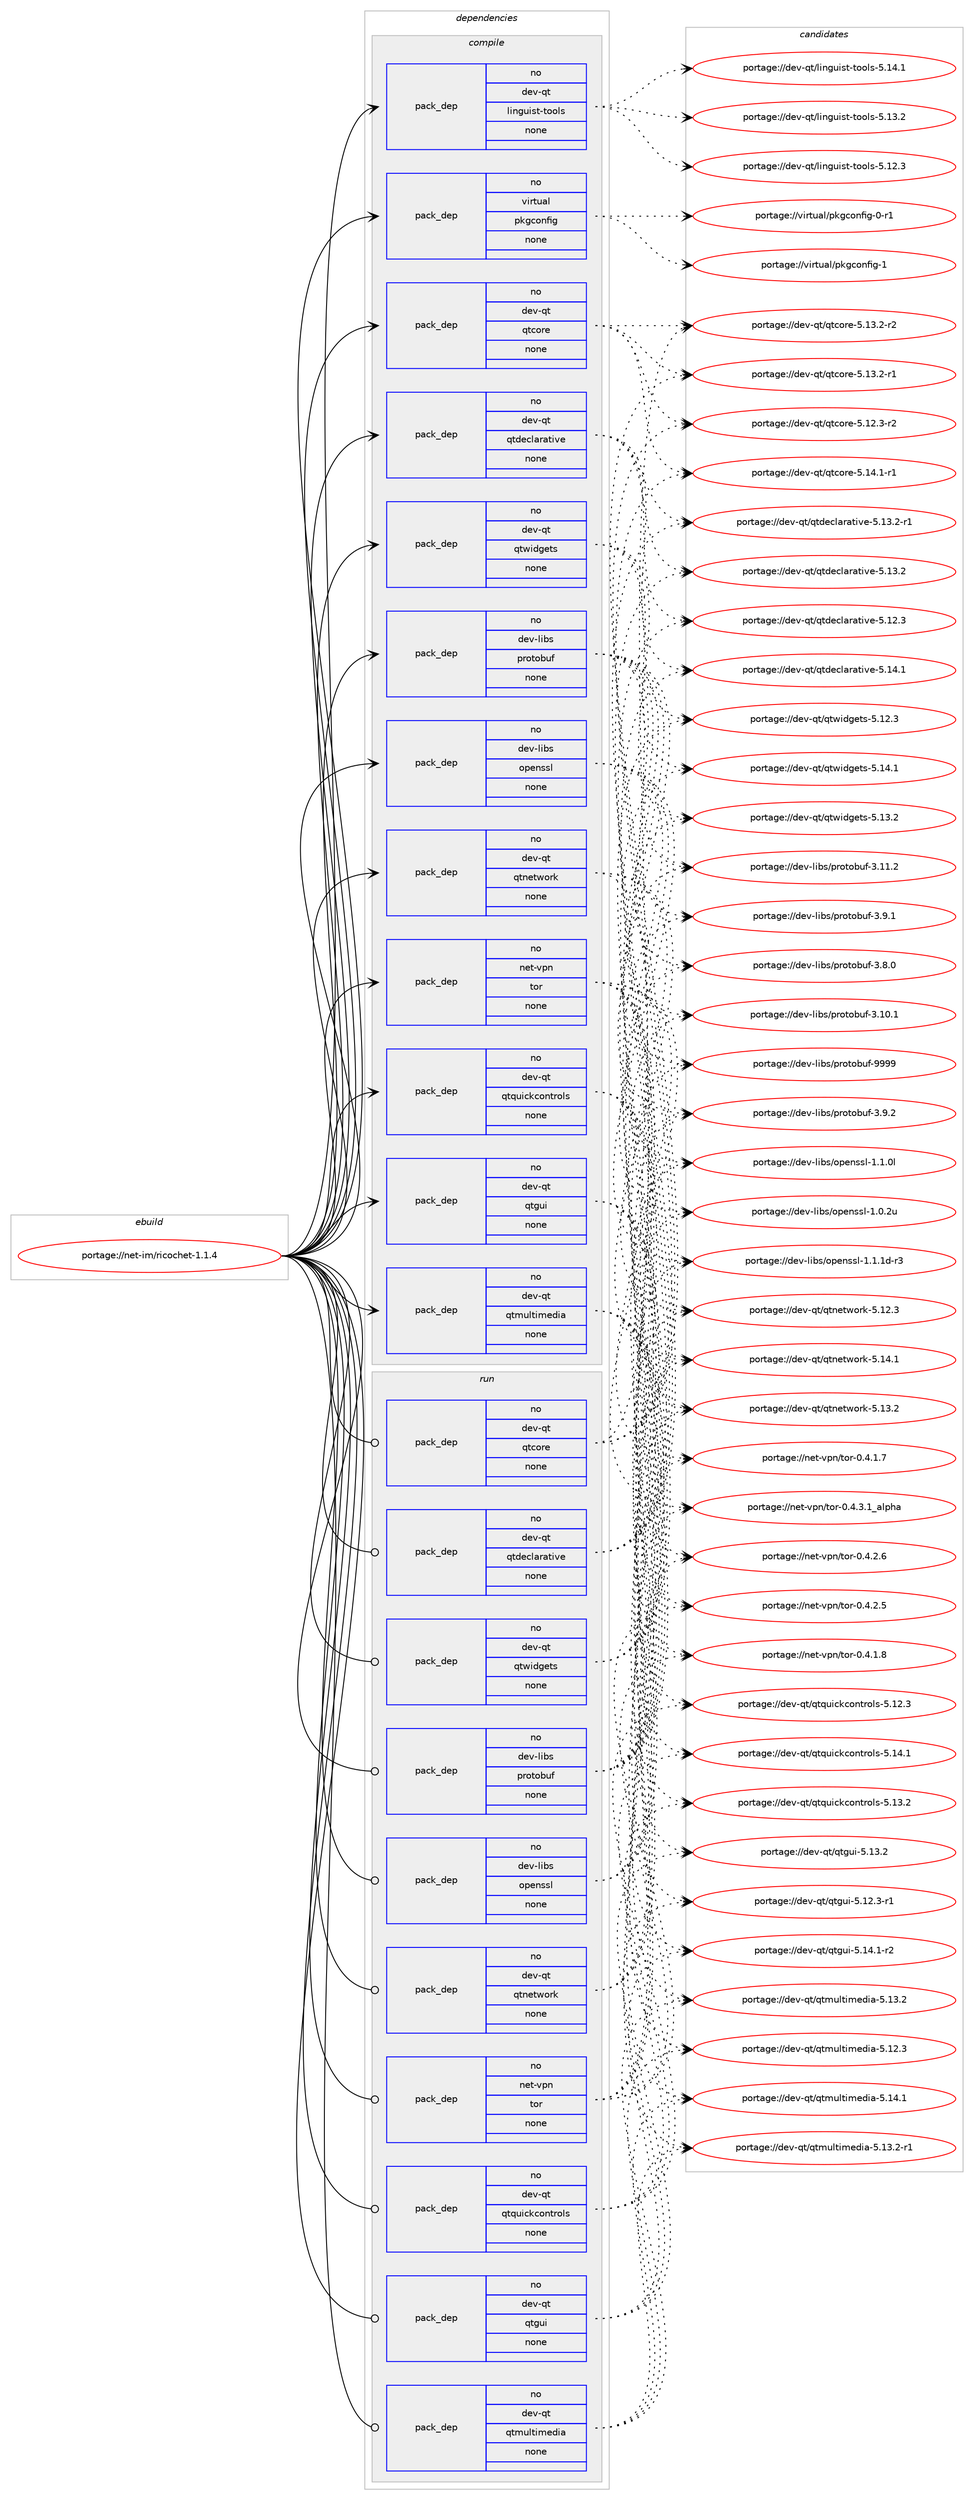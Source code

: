 digraph prolog {

# *************
# Graph options
# *************

newrank=true;
concentrate=true;
compound=true;
graph [rankdir=LR,fontname=Helvetica,fontsize=10,ranksep=1.5];#, ranksep=2.5, nodesep=0.2];
edge  [arrowhead=vee];
node  [fontname=Helvetica,fontsize=10];

# **********
# The ebuild
# **********

subgraph cluster_leftcol {
color=gray;
rank=same;
label=<<i>ebuild</i>>;
id [label="portage://net-im/ricochet-1.1.4", color=red, width=4, href="../net-im/ricochet-1.1.4.svg"];
}

# ****************
# The dependencies
# ****************

subgraph cluster_midcol {
color=gray;
label=<<i>dependencies</i>>;
subgraph cluster_compile {
fillcolor="#eeeeee";
style=filled;
label=<<i>compile</i>>;
subgraph pack98430 {
dependency128137 [label=<<TABLE BORDER="0" CELLBORDER="1" CELLSPACING="0" CELLPADDING="4" WIDTH="220"><TR><TD ROWSPAN="6" CELLPADDING="30">pack_dep</TD></TR><TR><TD WIDTH="110">no</TD></TR><TR><TD>dev-libs</TD></TR><TR><TD>openssl</TD></TR><TR><TD>none</TD></TR><TR><TD></TD></TR></TABLE>>, shape=none, color=blue];
}
id:e -> dependency128137:w [weight=20,style="solid",arrowhead="vee"];
subgraph pack98431 {
dependency128138 [label=<<TABLE BORDER="0" CELLBORDER="1" CELLSPACING="0" CELLPADDING="4" WIDTH="220"><TR><TD ROWSPAN="6" CELLPADDING="30">pack_dep</TD></TR><TR><TD WIDTH="110">no</TD></TR><TR><TD>dev-libs</TD></TR><TR><TD>protobuf</TD></TR><TR><TD>none</TD></TR><TR><TD></TD></TR></TABLE>>, shape=none, color=blue];
}
id:e -> dependency128138:w [weight=20,style="solid",arrowhead="vee"];
subgraph pack98432 {
dependency128139 [label=<<TABLE BORDER="0" CELLBORDER="1" CELLSPACING="0" CELLPADDING="4" WIDTH="220"><TR><TD ROWSPAN="6" CELLPADDING="30">pack_dep</TD></TR><TR><TD WIDTH="110">no</TD></TR><TR><TD>dev-qt</TD></TR><TR><TD>linguist-tools</TD></TR><TR><TD>none</TD></TR><TR><TD></TD></TR></TABLE>>, shape=none, color=blue];
}
id:e -> dependency128139:w [weight=20,style="solid",arrowhead="vee"];
subgraph pack98433 {
dependency128140 [label=<<TABLE BORDER="0" CELLBORDER="1" CELLSPACING="0" CELLPADDING="4" WIDTH="220"><TR><TD ROWSPAN="6" CELLPADDING="30">pack_dep</TD></TR><TR><TD WIDTH="110">no</TD></TR><TR><TD>dev-qt</TD></TR><TR><TD>qtcore</TD></TR><TR><TD>none</TD></TR><TR><TD></TD></TR></TABLE>>, shape=none, color=blue];
}
id:e -> dependency128140:w [weight=20,style="solid",arrowhead="vee"];
subgraph pack98434 {
dependency128141 [label=<<TABLE BORDER="0" CELLBORDER="1" CELLSPACING="0" CELLPADDING="4" WIDTH="220"><TR><TD ROWSPAN="6" CELLPADDING="30">pack_dep</TD></TR><TR><TD WIDTH="110">no</TD></TR><TR><TD>dev-qt</TD></TR><TR><TD>qtdeclarative</TD></TR><TR><TD>none</TD></TR><TR><TD></TD></TR></TABLE>>, shape=none, color=blue];
}
id:e -> dependency128141:w [weight=20,style="solid",arrowhead="vee"];
subgraph pack98435 {
dependency128142 [label=<<TABLE BORDER="0" CELLBORDER="1" CELLSPACING="0" CELLPADDING="4" WIDTH="220"><TR><TD ROWSPAN="6" CELLPADDING="30">pack_dep</TD></TR><TR><TD WIDTH="110">no</TD></TR><TR><TD>dev-qt</TD></TR><TR><TD>qtgui</TD></TR><TR><TD>none</TD></TR><TR><TD></TD></TR></TABLE>>, shape=none, color=blue];
}
id:e -> dependency128142:w [weight=20,style="solid",arrowhead="vee"];
subgraph pack98436 {
dependency128143 [label=<<TABLE BORDER="0" CELLBORDER="1" CELLSPACING="0" CELLPADDING="4" WIDTH="220"><TR><TD ROWSPAN="6" CELLPADDING="30">pack_dep</TD></TR><TR><TD WIDTH="110">no</TD></TR><TR><TD>dev-qt</TD></TR><TR><TD>qtmultimedia</TD></TR><TR><TD>none</TD></TR><TR><TD></TD></TR></TABLE>>, shape=none, color=blue];
}
id:e -> dependency128143:w [weight=20,style="solid",arrowhead="vee"];
subgraph pack98437 {
dependency128144 [label=<<TABLE BORDER="0" CELLBORDER="1" CELLSPACING="0" CELLPADDING="4" WIDTH="220"><TR><TD ROWSPAN="6" CELLPADDING="30">pack_dep</TD></TR><TR><TD WIDTH="110">no</TD></TR><TR><TD>dev-qt</TD></TR><TR><TD>qtnetwork</TD></TR><TR><TD>none</TD></TR><TR><TD></TD></TR></TABLE>>, shape=none, color=blue];
}
id:e -> dependency128144:w [weight=20,style="solid",arrowhead="vee"];
subgraph pack98438 {
dependency128145 [label=<<TABLE BORDER="0" CELLBORDER="1" CELLSPACING="0" CELLPADDING="4" WIDTH="220"><TR><TD ROWSPAN="6" CELLPADDING="30">pack_dep</TD></TR><TR><TD WIDTH="110">no</TD></TR><TR><TD>dev-qt</TD></TR><TR><TD>qtquickcontrols</TD></TR><TR><TD>none</TD></TR><TR><TD></TD></TR></TABLE>>, shape=none, color=blue];
}
id:e -> dependency128145:w [weight=20,style="solid",arrowhead="vee"];
subgraph pack98439 {
dependency128146 [label=<<TABLE BORDER="0" CELLBORDER="1" CELLSPACING="0" CELLPADDING="4" WIDTH="220"><TR><TD ROWSPAN="6" CELLPADDING="30">pack_dep</TD></TR><TR><TD WIDTH="110">no</TD></TR><TR><TD>dev-qt</TD></TR><TR><TD>qtwidgets</TD></TR><TR><TD>none</TD></TR><TR><TD></TD></TR></TABLE>>, shape=none, color=blue];
}
id:e -> dependency128146:w [weight=20,style="solid",arrowhead="vee"];
subgraph pack98440 {
dependency128147 [label=<<TABLE BORDER="0" CELLBORDER="1" CELLSPACING="0" CELLPADDING="4" WIDTH="220"><TR><TD ROWSPAN="6" CELLPADDING="30">pack_dep</TD></TR><TR><TD WIDTH="110">no</TD></TR><TR><TD>net-vpn</TD></TR><TR><TD>tor</TD></TR><TR><TD>none</TD></TR><TR><TD></TD></TR></TABLE>>, shape=none, color=blue];
}
id:e -> dependency128147:w [weight=20,style="solid",arrowhead="vee"];
subgraph pack98441 {
dependency128148 [label=<<TABLE BORDER="0" CELLBORDER="1" CELLSPACING="0" CELLPADDING="4" WIDTH="220"><TR><TD ROWSPAN="6" CELLPADDING="30">pack_dep</TD></TR><TR><TD WIDTH="110">no</TD></TR><TR><TD>virtual</TD></TR><TR><TD>pkgconfig</TD></TR><TR><TD>none</TD></TR><TR><TD></TD></TR></TABLE>>, shape=none, color=blue];
}
id:e -> dependency128148:w [weight=20,style="solid",arrowhead="vee"];
}
subgraph cluster_compileandrun {
fillcolor="#eeeeee";
style=filled;
label=<<i>compile and run</i>>;
}
subgraph cluster_run {
fillcolor="#eeeeee";
style=filled;
label=<<i>run</i>>;
subgraph pack98442 {
dependency128149 [label=<<TABLE BORDER="0" CELLBORDER="1" CELLSPACING="0" CELLPADDING="4" WIDTH="220"><TR><TD ROWSPAN="6" CELLPADDING="30">pack_dep</TD></TR><TR><TD WIDTH="110">no</TD></TR><TR><TD>dev-libs</TD></TR><TR><TD>openssl</TD></TR><TR><TD>none</TD></TR><TR><TD></TD></TR></TABLE>>, shape=none, color=blue];
}
id:e -> dependency128149:w [weight=20,style="solid",arrowhead="odot"];
subgraph pack98443 {
dependency128150 [label=<<TABLE BORDER="0" CELLBORDER="1" CELLSPACING="0" CELLPADDING="4" WIDTH="220"><TR><TD ROWSPAN="6" CELLPADDING="30">pack_dep</TD></TR><TR><TD WIDTH="110">no</TD></TR><TR><TD>dev-libs</TD></TR><TR><TD>protobuf</TD></TR><TR><TD>none</TD></TR><TR><TD></TD></TR></TABLE>>, shape=none, color=blue];
}
id:e -> dependency128150:w [weight=20,style="solid",arrowhead="odot"];
subgraph pack98444 {
dependency128151 [label=<<TABLE BORDER="0" CELLBORDER="1" CELLSPACING="0" CELLPADDING="4" WIDTH="220"><TR><TD ROWSPAN="6" CELLPADDING="30">pack_dep</TD></TR><TR><TD WIDTH="110">no</TD></TR><TR><TD>dev-qt</TD></TR><TR><TD>qtcore</TD></TR><TR><TD>none</TD></TR><TR><TD></TD></TR></TABLE>>, shape=none, color=blue];
}
id:e -> dependency128151:w [weight=20,style="solid",arrowhead="odot"];
subgraph pack98445 {
dependency128152 [label=<<TABLE BORDER="0" CELLBORDER="1" CELLSPACING="0" CELLPADDING="4" WIDTH="220"><TR><TD ROWSPAN="6" CELLPADDING="30">pack_dep</TD></TR><TR><TD WIDTH="110">no</TD></TR><TR><TD>dev-qt</TD></TR><TR><TD>qtdeclarative</TD></TR><TR><TD>none</TD></TR><TR><TD></TD></TR></TABLE>>, shape=none, color=blue];
}
id:e -> dependency128152:w [weight=20,style="solid",arrowhead="odot"];
subgraph pack98446 {
dependency128153 [label=<<TABLE BORDER="0" CELLBORDER="1" CELLSPACING="0" CELLPADDING="4" WIDTH="220"><TR><TD ROWSPAN="6" CELLPADDING="30">pack_dep</TD></TR><TR><TD WIDTH="110">no</TD></TR><TR><TD>dev-qt</TD></TR><TR><TD>qtgui</TD></TR><TR><TD>none</TD></TR><TR><TD></TD></TR></TABLE>>, shape=none, color=blue];
}
id:e -> dependency128153:w [weight=20,style="solid",arrowhead="odot"];
subgraph pack98447 {
dependency128154 [label=<<TABLE BORDER="0" CELLBORDER="1" CELLSPACING="0" CELLPADDING="4" WIDTH="220"><TR><TD ROWSPAN="6" CELLPADDING="30">pack_dep</TD></TR><TR><TD WIDTH="110">no</TD></TR><TR><TD>dev-qt</TD></TR><TR><TD>qtmultimedia</TD></TR><TR><TD>none</TD></TR><TR><TD></TD></TR></TABLE>>, shape=none, color=blue];
}
id:e -> dependency128154:w [weight=20,style="solid",arrowhead="odot"];
subgraph pack98448 {
dependency128155 [label=<<TABLE BORDER="0" CELLBORDER="1" CELLSPACING="0" CELLPADDING="4" WIDTH="220"><TR><TD ROWSPAN="6" CELLPADDING="30">pack_dep</TD></TR><TR><TD WIDTH="110">no</TD></TR><TR><TD>dev-qt</TD></TR><TR><TD>qtnetwork</TD></TR><TR><TD>none</TD></TR><TR><TD></TD></TR></TABLE>>, shape=none, color=blue];
}
id:e -> dependency128155:w [weight=20,style="solid",arrowhead="odot"];
subgraph pack98449 {
dependency128156 [label=<<TABLE BORDER="0" CELLBORDER="1" CELLSPACING="0" CELLPADDING="4" WIDTH="220"><TR><TD ROWSPAN="6" CELLPADDING="30">pack_dep</TD></TR><TR><TD WIDTH="110">no</TD></TR><TR><TD>dev-qt</TD></TR><TR><TD>qtquickcontrols</TD></TR><TR><TD>none</TD></TR><TR><TD></TD></TR></TABLE>>, shape=none, color=blue];
}
id:e -> dependency128156:w [weight=20,style="solid",arrowhead="odot"];
subgraph pack98450 {
dependency128157 [label=<<TABLE BORDER="0" CELLBORDER="1" CELLSPACING="0" CELLPADDING="4" WIDTH="220"><TR><TD ROWSPAN="6" CELLPADDING="30">pack_dep</TD></TR><TR><TD WIDTH="110">no</TD></TR><TR><TD>dev-qt</TD></TR><TR><TD>qtwidgets</TD></TR><TR><TD>none</TD></TR><TR><TD></TD></TR></TABLE>>, shape=none, color=blue];
}
id:e -> dependency128157:w [weight=20,style="solid",arrowhead="odot"];
subgraph pack98451 {
dependency128158 [label=<<TABLE BORDER="0" CELLBORDER="1" CELLSPACING="0" CELLPADDING="4" WIDTH="220"><TR><TD ROWSPAN="6" CELLPADDING="30">pack_dep</TD></TR><TR><TD WIDTH="110">no</TD></TR><TR><TD>net-vpn</TD></TR><TR><TD>tor</TD></TR><TR><TD>none</TD></TR><TR><TD></TD></TR></TABLE>>, shape=none, color=blue];
}
id:e -> dependency128158:w [weight=20,style="solid",arrowhead="odot"];
}
}

# **************
# The candidates
# **************

subgraph cluster_choices {
rank=same;
color=gray;
label=<<i>candidates</i>>;

subgraph choice98430 {
color=black;
nodesep=1;
choice1001011184510810598115471111121011101151151084549464946491004511451 [label="portage://dev-libs/openssl-1.1.1d-r3", color=red, width=4,href="../dev-libs/openssl-1.1.1d-r3.svg"];
choice100101118451081059811547111112101110115115108454946494648108 [label="portage://dev-libs/openssl-1.1.0l", color=red, width=4,href="../dev-libs/openssl-1.1.0l.svg"];
choice100101118451081059811547111112101110115115108454946484650117 [label="portage://dev-libs/openssl-1.0.2u", color=red, width=4,href="../dev-libs/openssl-1.0.2u.svg"];
dependency128137:e -> choice1001011184510810598115471111121011101151151084549464946491004511451:w [style=dotted,weight="100"];
dependency128137:e -> choice100101118451081059811547111112101110115115108454946494648108:w [style=dotted,weight="100"];
dependency128137:e -> choice100101118451081059811547111112101110115115108454946484650117:w [style=dotted,weight="100"];
}
subgraph choice98431 {
color=black;
nodesep=1;
choice100101118451081059811547112114111116111981171024557575757 [label="portage://dev-libs/protobuf-9999", color=red, width=4,href="../dev-libs/protobuf-9999.svg"];
choice10010111845108105981154711211411111611198117102455146574650 [label="portage://dev-libs/protobuf-3.9.2", color=red, width=4,href="../dev-libs/protobuf-3.9.2.svg"];
choice10010111845108105981154711211411111611198117102455146574649 [label="portage://dev-libs/protobuf-3.9.1", color=red, width=4,href="../dev-libs/protobuf-3.9.1.svg"];
choice10010111845108105981154711211411111611198117102455146564648 [label="portage://dev-libs/protobuf-3.8.0", color=red, width=4,href="../dev-libs/protobuf-3.8.0.svg"];
choice1001011184510810598115471121141111161119811710245514649494650 [label="portage://dev-libs/protobuf-3.11.2", color=red, width=4,href="../dev-libs/protobuf-3.11.2.svg"];
choice1001011184510810598115471121141111161119811710245514649484649 [label="portage://dev-libs/protobuf-3.10.1", color=red, width=4,href="../dev-libs/protobuf-3.10.1.svg"];
dependency128138:e -> choice100101118451081059811547112114111116111981171024557575757:w [style=dotted,weight="100"];
dependency128138:e -> choice10010111845108105981154711211411111611198117102455146574650:w [style=dotted,weight="100"];
dependency128138:e -> choice10010111845108105981154711211411111611198117102455146574649:w [style=dotted,weight="100"];
dependency128138:e -> choice10010111845108105981154711211411111611198117102455146564648:w [style=dotted,weight="100"];
dependency128138:e -> choice1001011184510810598115471121141111161119811710245514649494650:w [style=dotted,weight="100"];
dependency128138:e -> choice1001011184510810598115471121141111161119811710245514649484649:w [style=dotted,weight="100"];
}
subgraph choice98432 {
color=black;
nodesep=1;
choice10010111845113116471081051101031171051151164511611111110811545534649524649 [label="portage://dev-qt/linguist-tools-5.14.1", color=red, width=4,href="../dev-qt/linguist-tools-5.14.1.svg"];
choice10010111845113116471081051101031171051151164511611111110811545534649514650 [label="portage://dev-qt/linguist-tools-5.13.2", color=red, width=4,href="../dev-qt/linguist-tools-5.13.2.svg"];
choice10010111845113116471081051101031171051151164511611111110811545534649504651 [label="portage://dev-qt/linguist-tools-5.12.3", color=red, width=4,href="../dev-qt/linguist-tools-5.12.3.svg"];
dependency128139:e -> choice10010111845113116471081051101031171051151164511611111110811545534649524649:w [style=dotted,weight="100"];
dependency128139:e -> choice10010111845113116471081051101031171051151164511611111110811545534649514650:w [style=dotted,weight="100"];
dependency128139:e -> choice10010111845113116471081051101031171051151164511611111110811545534649504651:w [style=dotted,weight="100"];
}
subgraph choice98433 {
color=black;
nodesep=1;
choice100101118451131164711311699111114101455346495246494511449 [label="portage://dev-qt/qtcore-5.14.1-r1", color=red, width=4,href="../dev-qt/qtcore-5.14.1-r1.svg"];
choice100101118451131164711311699111114101455346495146504511450 [label="portage://dev-qt/qtcore-5.13.2-r2", color=red, width=4,href="../dev-qt/qtcore-5.13.2-r2.svg"];
choice100101118451131164711311699111114101455346495146504511449 [label="portage://dev-qt/qtcore-5.13.2-r1", color=red, width=4,href="../dev-qt/qtcore-5.13.2-r1.svg"];
choice100101118451131164711311699111114101455346495046514511450 [label="portage://dev-qt/qtcore-5.12.3-r2", color=red, width=4,href="../dev-qt/qtcore-5.12.3-r2.svg"];
dependency128140:e -> choice100101118451131164711311699111114101455346495246494511449:w [style=dotted,weight="100"];
dependency128140:e -> choice100101118451131164711311699111114101455346495146504511450:w [style=dotted,weight="100"];
dependency128140:e -> choice100101118451131164711311699111114101455346495146504511449:w [style=dotted,weight="100"];
dependency128140:e -> choice100101118451131164711311699111114101455346495046514511450:w [style=dotted,weight="100"];
}
subgraph choice98434 {
color=black;
nodesep=1;
choice100101118451131164711311610010199108971149711610511810145534649524649 [label="portage://dev-qt/qtdeclarative-5.14.1", color=red, width=4,href="../dev-qt/qtdeclarative-5.14.1.svg"];
choice1001011184511311647113116100101991089711497116105118101455346495146504511449 [label="portage://dev-qt/qtdeclarative-5.13.2-r1", color=red, width=4,href="../dev-qt/qtdeclarative-5.13.2-r1.svg"];
choice100101118451131164711311610010199108971149711610511810145534649514650 [label="portage://dev-qt/qtdeclarative-5.13.2", color=red, width=4,href="../dev-qt/qtdeclarative-5.13.2.svg"];
choice100101118451131164711311610010199108971149711610511810145534649504651 [label="portage://dev-qt/qtdeclarative-5.12.3", color=red, width=4,href="../dev-qt/qtdeclarative-5.12.3.svg"];
dependency128141:e -> choice100101118451131164711311610010199108971149711610511810145534649524649:w [style=dotted,weight="100"];
dependency128141:e -> choice1001011184511311647113116100101991089711497116105118101455346495146504511449:w [style=dotted,weight="100"];
dependency128141:e -> choice100101118451131164711311610010199108971149711610511810145534649514650:w [style=dotted,weight="100"];
dependency128141:e -> choice100101118451131164711311610010199108971149711610511810145534649504651:w [style=dotted,weight="100"];
}
subgraph choice98435 {
color=black;
nodesep=1;
choice1001011184511311647113116103117105455346495246494511450 [label="portage://dev-qt/qtgui-5.14.1-r2", color=red, width=4,href="../dev-qt/qtgui-5.14.1-r2.svg"];
choice100101118451131164711311610311710545534649514650 [label="portage://dev-qt/qtgui-5.13.2", color=red, width=4,href="../dev-qt/qtgui-5.13.2.svg"];
choice1001011184511311647113116103117105455346495046514511449 [label="portage://dev-qt/qtgui-5.12.3-r1", color=red, width=4,href="../dev-qt/qtgui-5.12.3-r1.svg"];
dependency128142:e -> choice1001011184511311647113116103117105455346495246494511450:w [style=dotted,weight="100"];
dependency128142:e -> choice100101118451131164711311610311710545534649514650:w [style=dotted,weight="100"];
dependency128142:e -> choice1001011184511311647113116103117105455346495046514511449:w [style=dotted,weight="100"];
}
subgraph choice98436 {
color=black;
nodesep=1;
choice10010111845113116471131161091171081161051091011001059745534649524649 [label="portage://dev-qt/qtmultimedia-5.14.1", color=red, width=4,href="../dev-qt/qtmultimedia-5.14.1.svg"];
choice100101118451131164711311610911710811610510910110010597455346495146504511449 [label="portage://dev-qt/qtmultimedia-5.13.2-r1", color=red, width=4,href="../dev-qt/qtmultimedia-5.13.2-r1.svg"];
choice10010111845113116471131161091171081161051091011001059745534649514650 [label="portage://dev-qt/qtmultimedia-5.13.2", color=red, width=4,href="../dev-qt/qtmultimedia-5.13.2.svg"];
choice10010111845113116471131161091171081161051091011001059745534649504651 [label="portage://dev-qt/qtmultimedia-5.12.3", color=red, width=4,href="../dev-qt/qtmultimedia-5.12.3.svg"];
dependency128143:e -> choice10010111845113116471131161091171081161051091011001059745534649524649:w [style=dotted,weight="100"];
dependency128143:e -> choice100101118451131164711311610911710811610510910110010597455346495146504511449:w [style=dotted,weight="100"];
dependency128143:e -> choice10010111845113116471131161091171081161051091011001059745534649514650:w [style=dotted,weight="100"];
dependency128143:e -> choice10010111845113116471131161091171081161051091011001059745534649504651:w [style=dotted,weight="100"];
}
subgraph choice98437 {
color=black;
nodesep=1;
choice100101118451131164711311611010111611911111410745534649524649 [label="portage://dev-qt/qtnetwork-5.14.1", color=red, width=4,href="../dev-qt/qtnetwork-5.14.1.svg"];
choice100101118451131164711311611010111611911111410745534649514650 [label="portage://dev-qt/qtnetwork-5.13.2", color=red, width=4,href="../dev-qt/qtnetwork-5.13.2.svg"];
choice100101118451131164711311611010111611911111410745534649504651 [label="portage://dev-qt/qtnetwork-5.12.3", color=red, width=4,href="../dev-qt/qtnetwork-5.12.3.svg"];
dependency128144:e -> choice100101118451131164711311611010111611911111410745534649524649:w [style=dotted,weight="100"];
dependency128144:e -> choice100101118451131164711311611010111611911111410745534649514650:w [style=dotted,weight="100"];
dependency128144:e -> choice100101118451131164711311611010111611911111410745534649504651:w [style=dotted,weight="100"];
}
subgraph choice98438 {
color=black;
nodesep=1;
choice1001011184511311647113116113117105991079911111011611411110811545534649524649 [label="portage://dev-qt/qtquickcontrols-5.14.1", color=red, width=4,href="../dev-qt/qtquickcontrols-5.14.1.svg"];
choice1001011184511311647113116113117105991079911111011611411110811545534649514650 [label="portage://dev-qt/qtquickcontrols-5.13.2", color=red, width=4,href="../dev-qt/qtquickcontrols-5.13.2.svg"];
choice1001011184511311647113116113117105991079911111011611411110811545534649504651 [label="portage://dev-qt/qtquickcontrols-5.12.3", color=red, width=4,href="../dev-qt/qtquickcontrols-5.12.3.svg"];
dependency128145:e -> choice1001011184511311647113116113117105991079911111011611411110811545534649524649:w [style=dotted,weight="100"];
dependency128145:e -> choice1001011184511311647113116113117105991079911111011611411110811545534649514650:w [style=dotted,weight="100"];
dependency128145:e -> choice1001011184511311647113116113117105991079911111011611411110811545534649504651:w [style=dotted,weight="100"];
}
subgraph choice98439 {
color=black;
nodesep=1;
choice100101118451131164711311611910510010310111611545534649524649 [label="portage://dev-qt/qtwidgets-5.14.1", color=red, width=4,href="../dev-qt/qtwidgets-5.14.1.svg"];
choice100101118451131164711311611910510010310111611545534649514650 [label="portage://dev-qt/qtwidgets-5.13.2", color=red, width=4,href="../dev-qt/qtwidgets-5.13.2.svg"];
choice100101118451131164711311611910510010310111611545534649504651 [label="portage://dev-qt/qtwidgets-5.12.3", color=red, width=4,href="../dev-qt/qtwidgets-5.12.3.svg"];
dependency128146:e -> choice100101118451131164711311611910510010310111611545534649524649:w [style=dotted,weight="100"];
dependency128146:e -> choice100101118451131164711311611910510010310111611545534649514650:w [style=dotted,weight="100"];
dependency128146:e -> choice100101118451131164711311611910510010310111611545534649504651:w [style=dotted,weight="100"];
}
subgraph choice98440 {
color=black;
nodesep=1;
choice11010111645118112110471161111144548465246514649959710811210497 [label="portage://net-vpn/tor-0.4.3.1_alpha", color=red, width=4,href="../net-vpn/tor-0.4.3.1_alpha.svg"];
choice11010111645118112110471161111144548465246504654 [label="portage://net-vpn/tor-0.4.2.6", color=red, width=4,href="../net-vpn/tor-0.4.2.6.svg"];
choice11010111645118112110471161111144548465246504653 [label="portage://net-vpn/tor-0.4.2.5", color=red, width=4,href="../net-vpn/tor-0.4.2.5.svg"];
choice11010111645118112110471161111144548465246494656 [label="portage://net-vpn/tor-0.4.1.8", color=red, width=4,href="../net-vpn/tor-0.4.1.8.svg"];
choice11010111645118112110471161111144548465246494655 [label="portage://net-vpn/tor-0.4.1.7", color=red, width=4,href="../net-vpn/tor-0.4.1.7.svg"];
dependency128147:e -> choice11010111645118112110471161111144548465246514649959710811210497:w [style=dotted,weight="100"];
dependency128147:e -> choice11010111645118112110471161111144548465246504654:w [style=dotted,weight="100"];
dependency128147:e -> choice11010111645118112110471161111144548465246504653:w [style=dotted,weight="100"];
dependency128147:e -> choice11010111645118112110471161111144548465246494656:w [style=dotted,weight="100"];
dependency128147:e -> choice11010111645118112110471161111144548465246494655:w [style=dotted,weight="100"];
}
subgraph choice98441 {
color=black;
nodesep=1;
choice1181051141161179710847112107103991111101021051034549 [label="portage://virtual/pkgconfig-1", color=red, width=4,href="../virtual/pkgconfig-1.svg"];
choice11810511411611797108471121071039911111010210510345484511449 [label="portage://virtual/pkgconfig-0-r1", color=red, width=4,href="../virtual/pkgconfig-0-r1.svg"];
dependency128148:e -> choice1181051141161179710847112107103991111101021051034549:w [style=dotted,weight="100"];
dependency128148:e -> choice11810511411611797108471121071039911111010210510345484511449:w [style=dotted,weight="100"];
}
subgraph choice98442 {
color=black;
nodesep=1;
choice1001011184510810598115471111121011101151151084549464946491004511451 [label="portage://dev-libs/openssl-1.1.1d-r3", color=red, width=4,href="../dev-libs/openssl-1.1.1d-r3.svg"];
choice100101118451081059811547111112101110115115108454946494648108 [label="portage://dev-libs/openssl-1.1.0l", color=red, width=4,href="../dev-libs/openssl-1.1.0l.svg"];
choice100101118451081059811547111112101110115115108454946484650117 [label="portage://dev-libs/openssl-1.0.2u", color=red, width=4,href="../dev-libs/openssl-1.0.2u.svg"];
dependency128149:e -> choice1001011184510810598115471111121011101151151084549464946491004511451:w [style=dotted,weight="100"];
dependency128149:e -> choice100101118451081059811547111112101110115115108454946494648108:w [style=dotted,weight="100"];
dependency128149:e -> choice100101118451081059811547111112101110115115108454946484650117:w [style=dotted,weight="100"];
}
subgraph choice98443 {
color=black;
nodesep=1;
choice100101118451081059811547112114111116111981171024557575757 [label="portage://dev-libs/protobuf-9999", color=red, width=4,href="../dev-libs/protobuf-9999.svg"];
choice10010111845108105981154711211411111611198117102455146574650 [label="portage://dev-libs/protobuf-3.9.2", color=red, width=4,href="../dev-libs/protobuf-3.9.2.svg"];
choice10010111845108105981154711211411111611198117102455146574649 [label="portage://dev-libs/protobuf-3.9.1", color=red, width=4,href="../dev-libs/protobuf-3.9.1.svg"];
choice10010111845108105981154711211411111611198117102455146564648 [label="portage://dev-libs/protobuf-3.8.0", color=red, width=4,href="../dev-libs/protobuf-3.8.0.svg"];
choice1001011184510810598115471121141111161119811710245514649494650 [label="portage://dev-libs/protobuf-3.11.2", color=red, width=4,href="../dev-libs/protobuf-3.11.2.svg"];
choice1001011184510810598115471121141111161119811710245514649484649 [label="portage://dev-libs/protobuf-3.10.1", color=red, width=4,href="../dev-libs/protobuf-3.10.1.svg"];
dependency128150:e -> choice100101118451081059811547112114111116111981171024557575757:w [style=dotted,weight="100"];
dependency128150:e -> choice10010111845108105981154711211411111611198117102455146574650:w [style=dotted,weight="100"];
dependency128150:e -> choice10010111845108105981154711211411111611198117102455146574649:w [style=dotted,weight="100"];
dependency128150:e -> choice10010111845108105981154711211411111611198117102455146564648:w [style=dotted,weight="100"];
dependency128150:e -> choice1001011184510810598115471121141111161119811710245514649494650:w [style=dotted,weight="100"];
dependency128150:e -> choice1001011184510810598115471121141111161119811710245514649484649:w [style=dotted,weight="100"];
}
subgraph choice98444 {
color=black;
nodesep=1;
choice100101118451131164711311699111114101455346495246494511449 [label="portage://dev-qt/qtcore-5.14.1-r1", color=red, width=4,href="../dev-qt/qtcore-5.14.1-r1.svg"];
choice100101118451131164711311699111114101455346495146504511450 [label="portage://dev-qt/qtcore-5.13.2-r2", color=red, width=4,href="../dev-qt/qtcore-5.13.2-r2.svg"];
choice100101118451131164711311699111114101455346495146504511449 [label="portage://dev-qt/qtcore-5.13.2-r1", color=red, width=4,href="../dev-qt/qtcore-5.13.2-r1.svg"];
choice100101118451131164711311699111114101455346495046514511450 [label="portage://dev-qt/qtcore-5.12.3-r2", color=red, width=4,href="../dev-qt/qtcore-5.12.3-r2.svg"];
dependency128151:e -> choice100101118451131164711311699111114101455346495246494511449:w [style=dotted,weight="100"];
dependency128151:e -> choice100101118451131164711311699111114101455346495146504511450:w [style=dotted,weight="100"];
dependency128151:e -> choice100101118451131164711311699111114101455346495146504511449:w [style=dotted,weight="100"];
dependency128151:e -> choice100101118451131164711311699111114101455346495046514511450:w [style=dotted,weight="100"];
}
subgraph choice98445 {
color=black;
nodesep=1;
choice100101118451131164711311610010199108971149711610511810145534649524649 [label="portage://dev-qt/qtdeclarative-5.14.1", color=red, width=4,href="../dev-qt/qtdeclarative-5.14.1.svg"];
choice1001011184511311647113116100101991089711497116105118101455346495146504511449 [label="portage://dev-qt/qtdeclarative-5.13.2-r1", color=red, width=4,href="../dev-qt/qtdeclarative-5.13.2-r1.svg"];
choice100101118451131164711311610010199108971149711610511810145534649514650 [label="portage://dev-qt/qtdeclarative-5.13.2", color=red, width=4,href="../dev-qt/qtdeclarative-5.13.2.svg"];
choice100101118451131164711311610010199108971149711610511810145534649504651 [label="portage://dev-qt/qtdeclarative-5.12.3", color=red, width=4,href="../dev-qt/qtdeclarative-5.12.3.svg"];
dependency128152:e -> choice100101118451131164711311610010199108971149711610511810145534649524649:w [style=dotted,weight="100"];
dependency128152:e -> choice1001011184511311647113116100101991089711497116105118101455346495146504511449:w [style=dotted,weight="100"];
dependency128152:e -> choice100101118451131164711311610010199108971149711610511810145534649514650:w [style=dotted,weight="100"];
dependency128152:e -> choice100101118451131164711311610010199108971149711610511810145534649504651:w [style=dotted,weight="100"];
}
subgraph choice98446 {
color=black;
nodesep=1;
choice1001011184511311647113116103117105455346495246494511450 [label="portage://dev-qt/qtgui-5.14.1-r2", color=red, width=4,href="../dev-qt/qtgui-5.14.1-r2.svg"];
choice100101118451131164711311610311710545534649514650 [label="portage://dev-qt/qtgui-5.13.2", color=red, width=4,href="../dev-qt/qtgui-5.13.2.svg"];
choice1001011184511311647113116103117105455346495046514511449 [label="portage://dev-qt/qtgui-5.12.3-r1", color=red, width=4,href="../dev-qt/qtgui-5.12.3-r1.svg"];
dependency128153:e -> choice1001011184511311647113116103117105455346495246494511450:w [style=dotted,weight="100"];
dependency128153:e -> choice100101118451131164711311610311710545534649514650:w [style=dotted,weight="100"];
dependency128153:e -> choice1001011184511311647113116103117105455346495046514511449:w [style=dotted,weight="100"];
}
subgraph choice98447 {
color=black;
nodesep=1;
choice10010111845113116471131161091171081161051091011001059745534649524649 [label="portage://dev-qt/qtmultimedia-5.14.1", color=red, width=4,href="../dev-qt/qtmultimedia-5.14.1.svg"];
choice100101118451131164711311610911710811610510910110010597455346495146504511449 [label="portage://dev-qt/qtmultimedia-5.13.2-r1", color=red, width=4,href="../dev-qt/qtmultimedia-5.13.2-r1.svg"];
choice10010111845113116471131161091171081161051091011001059745534649514650 [label="portage://dev-qt/qtmultimedia-5.13.2", color=red, width=4,href="../dev-qt/qtmultimedia-5.13.2.svg"];
choice10010111845113116471131161091171081161051091011001059745534649504651 [label="portage://dev-qt/qtmultimedia-5.12.3", color=red, width=4,href="../dev-qt/qtmultimedia-5.12.3.svg"];
dependency128154:e -> choice10010111845113116471131161091171081161051091011001059745534649524649:w [style=dotted,weight="100"];
dependency128154:e -> choice100101118451131164711311610911710811610510910110010597455346495146504511449:w [style=dotted,weight="100"];
dependency128154:e -> choice10010111845113116471131161091171081161051091011001059745534649514650:w [style=dotted,weight="100"];
dependency128154:e -> choice10010111845113116471131161091171081161051091011001059745534649504651:w [style=dotted,weight="100"];
}
subgraph choice98448 {
color=black;
nodesep=1;
choice100101118451131164711311611010111611911111410745534649524649 [label="portage://dev-qt/qtnetwork-5.14.1", color=red, width=4,href="../dev-qt/qtnetwork-5.14.1.svg"];
choice100101118451131164711311611010111611911111410745534649514650 [label="portage://dev-qt/qtnetwork-5.13.2", color=red, width=4,href="../dev-qt/qtnetwork-5.13.2.svg"];
choice100101118451131164711311611010111611911111410745534649504651 [label="portage://dev-qt/qtnetwork-5.12.3", color=red, width=4,href="../dev-qt/qtnetwork-5.12.3.svg"];
dependency128155:e -> choice100101118451131164711311611010111611911111410745534649524649:w [style=dotted,weight="100"];
dependency128155:e -> choice100101118451131164711311611010111611911111410745534649514650:w [style=dotted,weight="100"];
dependency128155:e -> choice100101118451131164711311611010111611911111410745534649504651:w [style=dotted,weight="100"];
}
subgraph choice98449 {
color=black;
nodesep=1;
choice1001011184511311647113116113117105991079911111011611411110811545534649524649 [label="portage://dev-qt/qtquickcontrols-5.14.1", color=red, width=4,href="../dev-qt/qtquickcontrols-5.14.1.svg"];
choice1001011184511311647113116113117105991079911111011611411110811545534649514650 [label="portage://dev-qt/qtquickcontrols-5.13.2", color=red, width=4,href="../dev-qt/qtquickcontrols-5.13.2.svg"];
choice1001011184511311647113116113117105991079911111011611411110811545534649504651 [label="portage://dev-qt/qtquickcontrols-5.12.3", color=red, width=4,href="../dev-qt/qtquickcontrols-5.12.3.svg"];
dependency128156:e -> choice1001011184511311647113116113117105991079911111011611411110811545534649524649:w [style=dotted,weight="100"];
dependency128156:e -> choice1001011184511311647113116113117105991079911111011611411110811545534649514650:w [style=dotted,weight="100"];
dependency128156:e -> choice1001011184511311647113116113117105991079911111011611411110811545534649504651:w [style=dotted,weight="100"];
}
subgraph choice98450 {
color=black;
nodesep=1;
choice100101118451131164711311611910510010310111611545534649524649 [label="portage://dev-qt/qtwidgets-5.14.1", color=red, width=4,href="../dev-qt/qtwidgets-5.14.1.svg"];
choice100101118451131164711311611910510010310111611545534649514650 [label="portage://dev-qt/qtwidgets-5.13.2", color=red, width=4,href="../dev-qt/qtwidgets-5.13.2.svg"];
choice100101118451131164711311611910510010310111611545534649504651 [label="portage://dev-qt/qtwidgets-5.12.3", color=red, width=4,href="../dev-qt/qtwidgets-5.12.3.svg"];
dependency128157:e -> choice100101118451131164711311611910510010310111611545534649524649:w [style=dotted,weight="100"];
dependency128157:e -> choice100101118451131164711311611910510010310111611545534649514650:w [style=dotted,weight="100"];
dependency128157:e -> choice100101118451131164711311611910510010310111611545534649504651:w [style=dotted,weight="100"];
}
subgraph choice98451 {
color=black;
nodesep=1;
choice11010111645118112110471161111144548465246514649959710811210497 [label="portage://net-vpn/tor-0.4.3.1_alpha", color=red, width=4,href="../net-vpn/tor-0.4.3.1_alpha.svg"];
choice11010111645118112110471161111144548465246504654 [label="portage://net-vpn/tor-0.4.2.6", color=red, width=4,href="../net-vpn/tor-0.4.2.6.svg"];
choice11010111645118112110471161111144548465246504653 [label="portage://net-vpn/tor-0.4.2.5", color=red, width=4,href="../net-vpn/tor-0.4.2.5.svg"];
choice11010111645118112110471161111144548465246494656 [label="portage://net-vpn/tor-0.4.1.8", color=red, width=4,href="../net-vpn/tor-0.4.1.8.svg"];
choice11010111645118112110471161111144548465246494655 [label="portage://net-vpn/tor-0.4.1.7", color=red, width=4,href="../net-vpn/tor-0.4.1.7.svg"];
dependency128158:e -> choice11010111645118112110471161111144548465246514649959710811210497:w [style=dotted,weight="100"];
dependency128158:e -> choice11010111645118112110471161111144548465246504654:w [style=dotted,weight="100"];
dependency128158:e -> choice11010111645118112110471161111144548465246504653:w [style=dotted,weight="100"];
dependency128158:e -> choice11010111645118112110471161111144548465246494656:w [style=dotted,weight="100"];
dependency128158:e -> choice11010111645118112110471161111144548465246494655:w [style=dotted,weight="100"];
}
}

}
